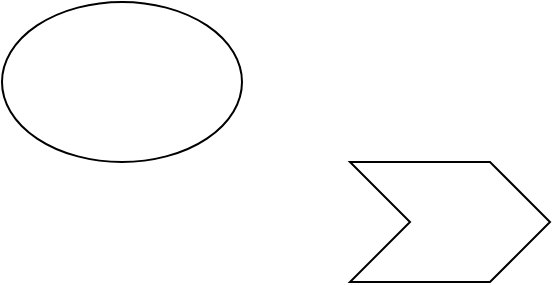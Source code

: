 <mxfile version="15.0.3" type="device"><diagram id="7A7igKpC1ozjbKXovmNu" name="Page-1"><mxGraphModel dx="946" dy="504" grid="1" gridSize="10" guides="1" tooltips="1" connect="1" arrows="1" fold="1" page="1" pageScale="1" pageWidth="827" pageHeight="1169" math="0" shadow="0"><root><mxCell id="0"/><mxCell id="1" parent="0"/><mxCell id="jFaQKg1v_Fi_mvNEfdrY-1" value="" style="ellipse;whiteSpace=wrap;html=1;" vertex="1" parent="1"><mxGeometry x="140" y="120" width="120" height="80" as="geometry"/></mxCell><mxCell id="jFaQKg1v_Fi_mvNEfdrY-2" value="" style="html=1;shadow=0;dashed=0;align=center;verticalAlign=middle;shape=mxgraph.arrows2.arrow;dy=0;dx=30;notch=30;" vertex="1" parent="1"><mxGeometry x="314" y="200" width="100" height="60" as="geometry"/></mxCell></root></mxGraphModel></diagram></mxfile>